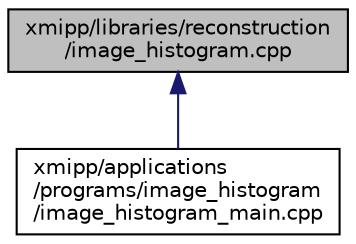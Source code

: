 digraph "xmipp/libraries/reconstruction/image_histogram.cpp"
{
  edge [fontname="Helvetica",fontsize="10",labelfontname="Helvetica",labelfontsize="10"];
  node [fontname="Helvetica",fontsize="10",shape=record];
  Node90 [label="xmipp/libraries/reconstruction\l/image_histogram.cpp",height=0.2,width=0.4,color="black", fillcolor="grey75", style="filled", fontcolor="black"];
  Node90 -> Node91 [dir="back",color="midnightblue",fontsize="10",style="solid",fontname="Helvetica"];
  Node91 [label="xmipp/applications\l/programs/image_histogram\l/image_histogram_main.cpp",height=0.2,width=0.4,color="black", fillcolor="white", style="filled",URL="$image__histogram__main_8cpp.html"];
}
